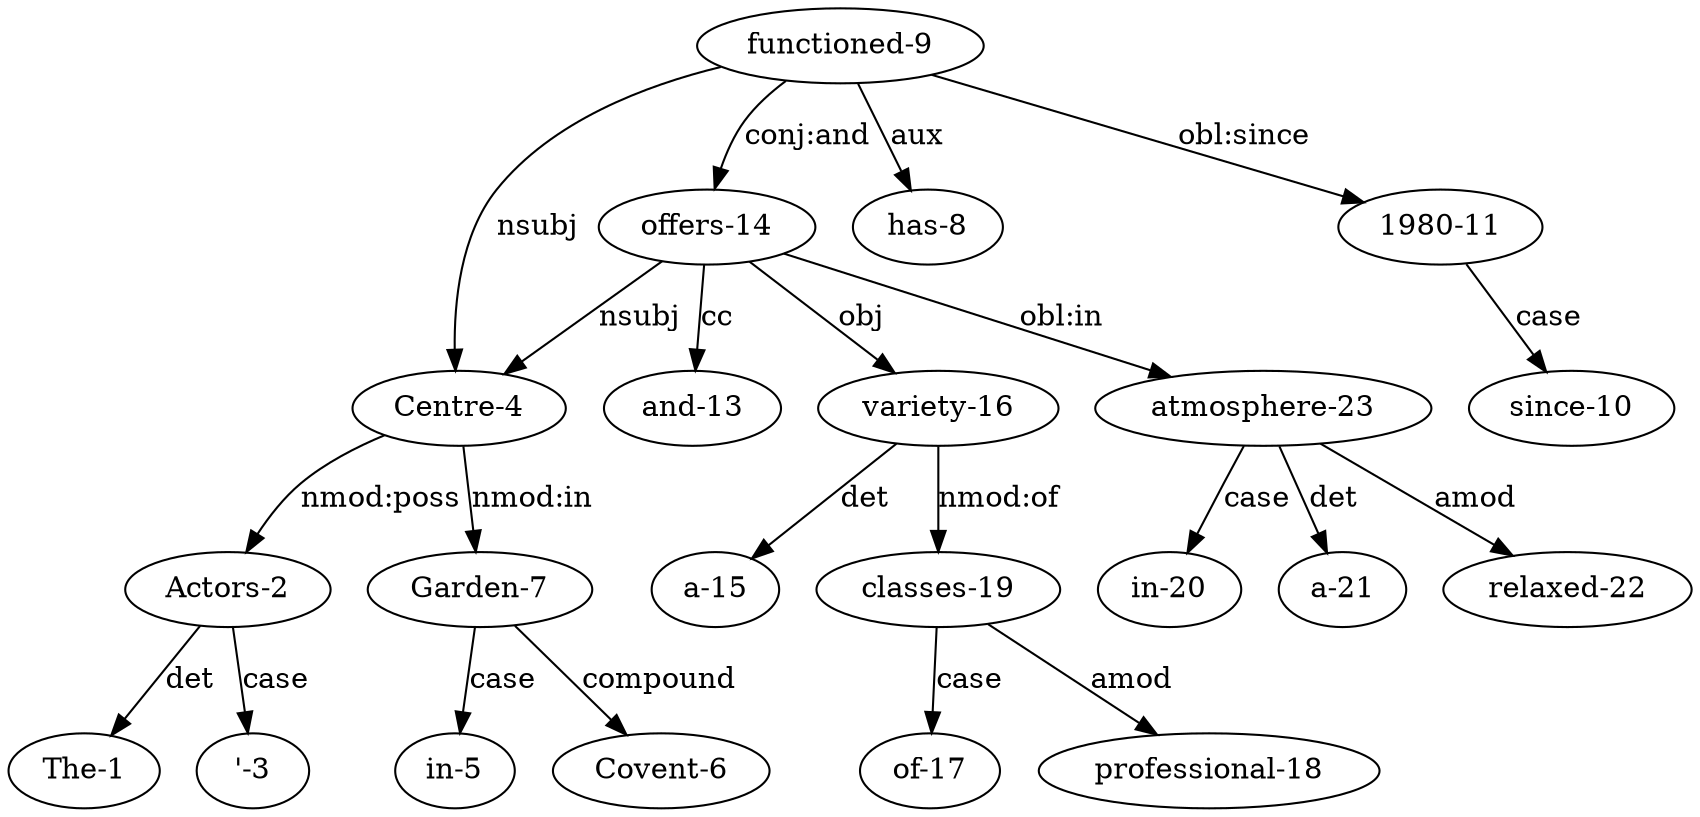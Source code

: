 digraph{"Actors-2" -> "The-1" [label="det",len=1.00];"Centre-4" -> "Actors-2" [label="nmod:poss",len=1.00];"Actors-2" -> "'-3" [label="case",len=1.00];"functioned-9" -> "Centre-4" [label="nsubj",len=1.00];"offers-14" -> "Centre-4" [label="nsubj",len=1.00];"Garden-7" -> "in-5" [label="case",len=1.00];"Garden-7" -> "Covent-6" [label="compound",len=1.00];"Centre-4" -> "Garden-7" [label="nmod:in",len=1.00];"functioned-9" -> "has-8" [label="aux",len=1.00];"1980-11" -> "since-10" [label="case",len=1.00];"functioned-9" -> "1980-11" [label="obl:since",len=1.00];"offers-14" -> "and-13" [label="cc",len=1.00];"functioned-9" -> "offers-14" [label="conj:and",len=1.00];"variety-16" -> "a-15" [label="det",len=1.00];"offers-14" -> "variety-16" [label="obj",len=1.00];"classes-19" -> "of-17" [label="case",len=1.00];"classes-19" -> "professional-18" [label="amod",len=1.00];"variety-16" -> "classes-19" [label="nmod:of",len=1.00];"atmosphere-23" -> "in-20" [label="case",len=1.00];"atmosphere-23" -> "a-21" [label="det",len=1.00];"atmosphere-23" -> "relaxed-22" [label="amod",len=1.00];"offers-14" -> "atmosphere-23" [label="obl:in",len=1.00];} 